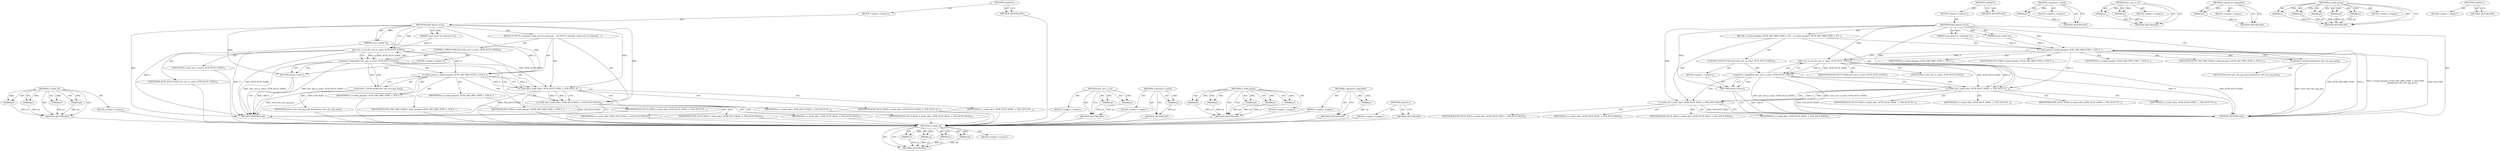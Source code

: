 digraph "&lt;global&gt;" {
vulnerable_78 [label=<(METHOD,ct_build_u8)>];
vulnerable_79 [label=<(PARAM,p1)>];
vulnerable_80 [label=<(PARAM,p2)>];
vulnerable_81 [label=<(PARAM,p3)>];
vulnerable_82 [label=<(PARAM,p4)>];
vulnerable_83 [label=<(BLOCK,&lt;empty&gt;,&lt;empty&gt;)>];
vulnerable_84 [label=<(METHOD_RETURN,ANY)>];
vulnerable_6 [label=<(METHOD,&lt;global&gt;)<SUB>1</SUB>>];
vulnerable_7 [label=<(BLOCK,&lt;empty&gt;,&lt;empty&gt;)<SUB>1</SUB>>];
vulnerable_8 [label=<(METHOD,build_l4proto_dccp)<SUB>1</SUB>>];
vulnerable_9 [label=<(PARAM,const struct nf_conntrack *ct)<SUB>1</SUB>>];
vulnerable_10 [label=<(PARAM,struct nethdr *n)<SUB>1</SUB>>];
vulnerable_11 [label=<(BLOCK,{
	ct_build_group(ct, ATTR_GRP_ORIG_PORT, n, NT...,{
	ct_build_group(ct, ATTR_GRP_ORIG_PORT, n, NT...)<SUB>2</SUB>>];
vulnerable_12 [label=<(ct_build_group,ct_build_group(ct, ATTR_GRP_ORIG_PORT, n, NTA_P...)<SUB>3</SUB>>];
vulnerable_13 [label=<(IDENTIFIER,ct,ct_build_group(ct, ATTR_GRP_ORIG_PORT, n, NTA_P...)<SUB>3</SUB>>];
vulnerable_14 [label=<(IDENTIFIER,ATTR_GRP_ORIG_PORT,ct_build_group(ct, ATTR_GRP_ORIG_PORT, n, NTA_P...)<SUB>3</SUB>>];
vulnerable_15 [label=<(IDENTIFIER,n,ct_build_group(ct, ATTR_GRP_ORIG_PORT, n, NTA_P...)<SUB>3</SUB>>];
vulnerable_16 [label=<(IDENTIFIER,NTA_PORT,ct_build_group(ct, ATTR_GRP_ORIG_PORT, n, NTA_P...)<SUB>3</SUB>>];
vulnerable_17 [label=<(&lt;operator&gt;.sizeOf,sizeof(struct nfct_attr_grp_port))<SUB>4</SUB>>];
vulnerable_18 [label=<(IDENTIFIER,struct nfct_attr_grp_port,sizeof(struct nfct_attr_grp_port))<SUB>4</SUB>>];
vulnerable_19 [label=<(CONTROL_STRUCTURE,IF,if (!nfct_attr_is_set(ct, ATTR_DCCP_STATE)))<SUB>5</SUB>>];
vulnerable_20 [label=<(&lt;operator&gt;.logicalNot,!nfct_attr_is_set(ct, ATTR_DCCP_STATE))<SUB>5</SUB>>];
vulnerable_21 [label=<(nfct_attr_is_set,nfct_attr_is_set(ct, ATTR_DCCP_STATE))<SUB>5</SUB>>];
vulnerable_22 [label=<(IDENTIFIER,ct,nfct_attr_is_set(ct, ATTR_DCCP_STATE))<SUB>5</SUB>>];
vulnerable_23 [label=<(IDENTIFIER,ATTR_DCCP_STATE,nfct_attr_is_set(ct, ATTR_DCCP_STATE))<SUB>5</SUB>>];
vulnerable_24 [label=<(BLOCK,&lt;empty&gt;,&lt;empty&gt;)<SUB>6</SUB>>];
vulnerable_25 [label=<(RETURN,return;,return;)<SUB>6</SUB>>];
vulnerable_26 [label=<(ct_build_u8,ct_build_u8(ct, ATTR_DCCP_STATE, n, NTA_DCCP_ST...)<SUB>8</SUB>>];
vulnerable_27 [label=<(IDENTIFIER,ct,ct_build_u8(ct, ATTR_DCCP_STATE, n, NTA_DCCP_ST...)<SUB>8</SUB>>];
vulnerable_28 [label=<(IDENTIFIER,ATTR_DCCP_STATE,ct_build_u8(ct, ATTR_DCCP_STATE, n, NTA_DCCP_ST...)<SUB>8</SUB>>];
vulnerable_29 [label=<(IDENTIFIER,n,ct_build_u8(ct, ATTR_DCCP_STATE, n, NTA_DCCP_ST...)<SUB>8</SUB>>];
vulnerable_30 [label=<(IDENTIFIER,NTA_DCCP_STATE,ct_build_u8(ct, ATTR_DCCP_STATE, n, NTA_DCCP_ST...)<SUB>8</SUB>>];
vulnerable_31 [label=<(ct_build_u8,ct_build_u8(ct, ATTR_DCCP_ROLE, n, NTA_DCCP_ROLE))<SUB>9</SUB>>];
vulnerable_32 [label=<(IDENTIFIER,ct,ct_build_u8(ct, ATTR_DCCP_ROLE, n, NTA_DCCP_ROLE))<SUB>9</SUB>>];
vulnerable_33 [label=<(IDENTIFIER,ATTR_DCCP_ROLE,ct_build_u8(ct, ATTR_DCCP_ROLE, n, NTA_DCCP_ROLE))<SUB>9</SUB>>];
vulnerable_34 [label=<(IDENTIFIER,n,ct_build_u8(ct, ATTR_DCCP_ROLE, n, NTA_DCCP_ROLE))<SUB>9</SUB>>];
vulnerable_35 [label=<(IDENTIFIER,NTA_DCCP_ROLE,ct_build_u8(ct, ATTR_DCCP_ROLE, n, NTA_DCCP_ROLE))<SUB>9</SUB>>];
vulnerable_36 [label=<(METHOD_RETURN,void)<SUB>1</SUB>>];
vulnerable_38 [label=<(METHOD_RETURN,ANY)<SUB>1</SUB>>];
vulnerable_65 [label=<(METHOD,&lt;operator&gt;.sizeOf)>];
vulnerable_66 [label=<(PARAM,p1)>];
vulnerable_67 [label=<(BLOCK,&lt;empty&gt;,&lt;empty&gt;)>];
vulnerable_68 [label=<(METHOD_RETURN,ANY)>];
vulnerable_73 [label=<(METHOD,nfct_attr_is_set)>];
vulnerable_74 [label=<(PARAM,p1)>];
vulnerable_75 [label=<(PARAM,p2)>];
vulnerable_76 [label=<(BLOCK,&lt;empty&gt;,&lt;empty&gt;)>];
vulnerable_77 [label=<(METHOD_RETURN,ANY)>];
vulnerable_69 [label=<(METHOD,&lt;operator&gt;.logicalNot)>];
vulnerable_70 [label=<(PARAM,p1)>];
vulnerable_71 [label=<(BLOCK,&lt;empty&gt;,&lt;empty&gt;)>];
vulnerable_72 [label=<(METHOD_RETURN,ANY)>];
vulnerable_57 [label=<(METHOD,ct_build_group)>];
vulnerable_58 [label=<(PARAM,p1)>];
vulnerable_59 [label=<(PARAM,p2)>];
vulnerable_60 [label=<(PARAM,p3)>];
vulnerable_61 [label=<(PARAM,p4)>];
vulnerable_62 [label=<(PARAM,p5)>];
vulnerable_63 [label=<(BLOCK,&lt;empty&gt;,&lt;empty&gt;)>];
vulnerable_64 [label=<(METHOD_RETURN,ANY)>];
vulnerable_51 [label=<(METHOD,&lt;global&gt;)<SUB>1</SUB>>];
vulnerable_52 [label=<(BLOCK,&lt;empty&gt;,&lt;empty&gt;)>];
vulnerable_53 [label=<(METHOD_RETURN,ANY)>];
fixed_78 [label=<(METHOD,ct_build_u8)>];
fixed_79 [label=<(PARAM,p1)>];
fixed_80 [label=<(PARAM,p2)>];
fixed_81 [label=<(PARAM,p3)>];
fixed_82 [label=<(PARAM,p4)>];
fixed_83 [label=<(BLOCK,&lt;empty&gt;,&lt;empty&gt;)>];
fixed_84 [label=<(METHOD_RETURN,ANY)>];
fixed_6 [label=<(METHOD,&lt;global&gt;)<SUB>1</SUB>>];
fixed_7 [label=<(BLOCK,&lt;empty&gt;,&lt;empty&gt;)<SUB>1</SUB>>];
fixed_8 [label=<(METHOD,build_l4proto_dccp)<SUB>1</SUB>>];
fixed_9 [label=<(PARAM,const struct nf_conntrack *ct)<SUB>1</SUB>>];
fixed_10 [label=<(PARAM,struct nethdr *n)<SUB>1</SUB>>];
fixed_11 [label=<(BLOCK,{
	/* DCCP is optional, make sure nf_conntrack_...,{
	/* DCCP is optional, make sure nf_conntrack_...)<SUB>2</SUB>>];
fixed_12 [label=<(CONTROL_STRUCTURE,IF,if (!nfct_attr_is_set(ct, ATTR_DCCP_STATE)))<SUB>4</SUB>>];
fixed_13 [label=<(&lt;operator&gt;.logicalNot,!nfct_attr_is_set(ct, ATTR_DCCP_STATE))<SUB>4</SUB>>];
fixed_14 [label=<(nfct_attr_is_set,nfct_attr_is_set(ct, ATTR_DCCP_STATE))<SUB>4</SUB>>];
fixed_15 [label=<(IDENTIFIER,ct,nfct_attr_is_set(ct, ATTR_DCCP_STATE))<SUB>4</SUB>>];
fixed_16 [label=<(IDENTIFIER,ATTR_DCCP_STATE,nfct_attr_is_set(ct, ATTR_DCCP_STATE))<SUB>4</SUB>>];
fixed_17 [label=<(BLOCK,&lt;empty&gt;,&lt;empty&gt;)<SUB>5</SUB>>];
fixed_18 [label=<(RETURN,return;,return;)<SUB>5</SUB>>];
fixed_19 [label=<(ct_build_group,ct_build_group(ct, ATTR_GRP_ORIG_PORT, n, NTA_P...)<SUB>7</SUB>>];
fixed_20 [label=<(IDENTIFIER,ct,ct_build_group(ct, ATTR_GRP_ORIG_PORT, n, NTA_P...)<SUB>7</SUB>>];
fixed_21 [label=<(IDENTIFIER,ATTR_GRP_ORIG_PORT,ct_build_group(ct, ATTR_GRP_ORIG_PORT, n, NTA_P...)<SUB>7</SUB>>];
fixed_22 [label=<(IDENTIFIER,n,ct_build_group(ct, ATTR_GRP_ORIG_PORT, n, NTA_P...)<SUB>7</SUB>>];
fixed_23 [label=<(IDENTIFIER,NTA_PORT,ct_build_group(ct, ATTR_GRP_ORIG_PORT, n, NTA_P...)<SUB>7</SUB>>];
fixed_24 [label=<(&lt;operator&gt;.sizeOf,sizeof(struct nfct_attr_grp_port))<SUB>8</SUB>>];
fixed_25 [label=<(IDENTIFIER,struct nfct_attr_grp_port,sizeof(struct nfct_attr_grp_port))<SUB>8</SUB>>];
fixed_26 [label=<(ct_build_u8,ct_build_u8(ct, ATTR_DCCP_STATE, n, NTA_DCCP_ST...)<SUB>9</SUB>>];
fixed_27 [label=<(IDENTIFIER,ct,ct_build_u8(ct, ATTR_DCCP_STATE, n, NTA_DCCP_ST...)<SUB>9</SUB>>];
fixed_28 [label=<(IDENTIFIER,ATTR_DCCP_STATE,ct_build_u8(ct, ATTR_DCCP_STATE, n, NTA_DCCP_ST...)<SUB>9</SUB>>];
fixed_29 [label=<(IDENTIFIER,n,ct_build_u8(ct, ATTR_DCCP_STATE, n, NTA_DCCP_ST...)<SUB>9</SUB>>];
fixed_30 [label=<(IDENTIFIER,NTA_DCCP_STATE,ct_build_u8(ct, ATTR_DCCP_STATE, n, NTA_DCCP_ST...)<SUB>9</SUB>>];
fixed_31 [label=<(ct_build_u8,ct_build_u8(ct, ATTR_DCCP_ROLE, n, NTA_DCCP_ROLE))<SUB>10</SUB>>];
fixed_32 [label=<(IDENTIFIER,ct,ct_build_u8(ct, ATTR_DCCP_ROLE, n, NTA_DCCP_ROLE))<SUB>10</SUB>>];
fixed_33 [label=<(IDENTIFIER,ATTR_DCCP_ROLE,ct_build_u8(ct, ATTR_DCCP_ROLE, n, NTA_DCCP_ROLE))<SUB>10</SUB>>];
fixed_34 [label=<(IDENTIFIER,n,ct_build_u8(ct, ATTR_DCCP_ROLE, n, NTA_DCCP_ROLE))<SUB>10</SUB>>];
fixed_35 [label=<(IDENTIFIER,NTA_DCCP_ROLE,ct_build_u8(ct, ATTR_DCCP_ROLE, n, NTA_DCCP_ROLE))<SUB>10</SUB>>];
fixed_36 [label=<(METHOD_RETURN,void)<SUB>1</SUB>>];
fixed_38 [label=<(METHOD_RETURN,ANY)<SUB>1</SUB>>];
fixed_61 [label=<(METHOD,nfct_attr_is_set)>];
fixed_62 [label=<(PARAM,p1)>];
fixed_63 [label=<(PARAM,p2)>];
fixed_64 [label=<(BLOCK,&lt;empty&gt;,&lt;empty&gt;)>];
fixed_65 [label=<(METHOD_RETURN,ANY)>];
fixed_74 [label=<(METHOD,&lt;operator&gt;.sizeOf)>];
fixed_75 [label=<(PARAM,p1)>];
fixed_76 [label=<(BLOCK,&lt;empty&gt;,&lt;empty&gt;)>];
fixed_77 [label=<(METHOD_RETURN,ANY)>];
fixed_66 [label=<(METHOD,ct_build_group)>];
fixed_67 [label=<(PARAM,p1)>];
fixed_68 [label=<(PARAM,p2)>];
fixed_69 [label=<(PARAM,p3)>];
fixed_70 [label=<(PARAM,p4)>];
fixed_71 [label=<(PARAM,p5)>];
fixed_72 [label=<(BLOCK,&lt;empty&gt;,&lt;empty&gt;)>];
fixed_73 [label=<(METHOD_RETURN,ANY)>];
fixed_57 [label=<(METHOD,&lt;operator&gt;.logicalNot)>];
fixed_58 [label=<(PARAM,p1)>];
fixed_59 [label=<(BLOCK,&lt;empty&gt;,&lt;empty&gt;)>];
fixed_60 [label=<(METHOD_RETURN,ANY)>];
fixed_51 [label=<(METHOD,&lt;global&gt;)<SUB>1</SUB>>];
fixed_52 [label=<(BLOCK,&lt;empty&gt;,&lt;empty&gt;)>];
fixed_53 [label=<(METHOD_RETURN,ANY)>];
vulnerable_78 -> vulnerable_79  [key=0, label="AST: "];
vulnerable_78 -> vulnerable_79  [key=1, label="DDG: "];
vulnerable_78 -> vulnerable_83  [key=0, label="AST: "];
vulnerable_78 -> vulnerable_80  [key=0, label="AST: "];
vulnerable_78 -> vulnerable_80  [key=1, label="DDG: "];
vulnerable_78 -> vulnerable_84  [key=0, label="AST: "];
vulnerable_78 -> vulnerable_84  [key=1, label="CFG: "];
vulnerable_78 -> vulnerable_81  [key=0, label="AST: "];
vulnerable_78 -> vulnerable_81  [key=1, label="DDG: "];
vulnerable_78 -> vulnerable_82  [key=0, label="AST: "];
vulnerable_78 -> vulnerable_82  [key=1, label="DDG: "];
vulnerable_79 -> vulnerable_84  [key=0, label="DDG: p1"];
vulnerable_80 -> vulnerable_84  [key=0, label="DDG: p2"];
vulnerable_81 -> vulnerable_84  [key=0, label="DDG: p3"];
vulnerable_82 -> vulnerable_84  [key=0, label="DDG: p4"];
vulnerable_6 -> vulnerable_7  [key=0, label="AST: "];
vulnerable_6 -> vulnerable_38  [key=0, label="AST: "];
vulnerable_6 -> vulnerable_38  [key=1, label="CFG: "];
vulnerable_7 -> vulnerable_8  [key=0, label="AST: "];
vulnerable_8 -> vulnerable_9  [key=0, label="AST: "];
vulnerable_8 -> vulnerable_9  [key=1, label="DDG: "];
vulnerable_8 -> vulnerable_10  [key=0, label="AST: "];
vulnerable_8 -> vulnerable_10  [key=1, label="DDG: "];
vulnerable_8 -> vulnerable_11  [key=0, label="AST: "];
vulnerable_8 -> vulnerable_36  [key=0, label="AST: "];
vulnerable_8 -> vulnerable_17  [key=0, label="CFG: "];
vulnerable_8 -> vulnerable_12  [key=0, label="DDG: "];
vulnerable_8 -> vulnerable_26  [key=0, label="DDG: "];
vulnerable_8 -> vulnerable_31  [key=0, label="DDG: "];
vulnerable_8 -> vulnerable_25  [key=0, label="DDG: "];
vulnerable_8 -> vulnerable_21  [key=0, label="DDG: "];
vulnerable_9 -> vulnerable_12  [key=0, label="DDG: ct"];
vulnerable_10 -> vulnerable_12  [key=0, label="DDG: n"];
vulnerable_11 -> vulnerable_12  [key=0, label="AST: "];
vulnerable_11 -> vulnerable_19  [key=0, label="AST: "];
vulnerable_11 -> vulnerable_26  [key=0, label="AST: "];
vulnerable_11 -> vulnerable_31  [key=0, label="AST: "];
vulnerable_12 -> vulnerable_13  [key=0, label="AST: "];
vulnerable_12 -> vulnerable_14  [key=0, label="AST: "];
vulnerable_12 -> vulnerable_15  [key=0, label="AST: "];
vulnerable_12 -> vulnerable_16  [key=0, label="AST: "];
vulnerable_12 -> vulnerable_17  [key=0, label="AST: "];
vulnerable_12 -> vulnerable_21  [key=0, label="CFG: "];
vulnerable_12 -> vulnerable_21  [key=1, label="DDG: ct"];
vulnerable_12 -> vulnerable_36  [key=0, label="DDG: ATTR_GRP_ORIG_PORT"];
vulnerable_12 -> vulnerable_36  [key=1, label="DDG: n"];
vulnerable_12 -> vulnerable_36  [key=2, label="DDG: ct_build_group(ct, ATTR_GRP_ORIG_PORT, n, NTA_PORT,
		      sizeof(struct nfct_attr_grp_port))"];
vulnerable_12 -> vulnerable_36  [key=3, label="DDG: NTA_PORT"];
vulnerable_12 -> vulnerable_26  [key=0, label="DDG: n"];
vulnerable_17 -> vulnerable_18  [key=0, label="AST: "];
vulnerable_17 -> vulnerable_12  [key=0, label="CFG: "];
vulnerable_17 -> vulnerable_36  [key=0, label="DDG: struct nfct_attr_grp_port"];
vulnerable_19 -> vulnerable_20  [key=0, label="AST: "];
vulnerable_19 -> vulnerable_24  [key=0, label="AST: "];
vulnerable_20 -> vulnerable_21  [key=0, label="AST: "];
vulnerable_20 -> vulnerable_25  [key=0, label="CFG: "];
vulnerable_20 -> vulnerable_25  [key=1, label="CDG: "];
vulnerable_20 -> vulnerable_26  [key=0, label="CFG: "];
vulnerable_20 -> vulnerable_26  [key=1, label="CDG: "];
vulnerable_20 -> vulnerable_36  [key=0, label="DDG: nfct_attr_is_set(ct, ATTR_DCCP_STATE)"];
vulnerable_20 -> vulnerable_36  [key=1, label="DDG: !nfct_attr_is_set(ct, ATTR_DCCP_STATE)"];
vulnerable_20 -> vulnerable_31  [key=0, label="CDG: "];
vulnerable_21 -> vulnerable_22  [key=0, label="AST: "];
vulnerable_21 -> vulnerable_23  [key=0, label="AST: "];
vulnerable_21 -> vulnerable_20  [key=0, label="CFG: "];
vulnerable_21 -> vulnerable_20  [key=1, label="DDG: ct"];
vulnerable_21 -> vulnerable_20  [key=2, label="DDG: ATTR_DCCP_STATE"];
vulnerable_21 -> vulnerable_36  [key=0, label="DDG: ct"];
vulnerable_21 -> vulnerable_36  [key=1, label="DDG: ATTR_DCCP_STATE"];
vulnerable_21 -> vulnerable_26  [key=0, label="DDG: ct"];
vulnerable_21 -> vulnerable_26  [key=1, label="DDG: ATTR_DCCP_STATE"];
vulnerable_24 -> vulnerable_25  [key=0, label="AST: "];
vulnerable_25 -> vulnerable_36  [key=0, label="CFG: "];
vulnerable_25 -> vulnerable_36  [key=1, label="DDG: &lt;RET&gt;"];
vulnerable_26 -> vulnerable_27  [key=0, label="AST: "];
vulnerable_26 -> vulnerable_28  [key=0, label="AST: "];
vulnerable_26 -> vulnerable_29  [key=0, label="AST: "];
vulnerable_26 -> vulnerable_30  [key=0, label="AST: "];
vulnerable_26 -> vulnerable_31  [key=0, label="CFG: "];
vulnerable_26 -> vulnerable_31  [key=1, label="DDG: ct"];
vulnerable_26 -> vulnerable_31  [key=2, label="DDG: n"];
vulnerable_26 -> vulnerable_36  [key=0, label="DDG: NTA_DCCP_STATE"];
vulnerable_31 -> vulnerable_32  [key=0, label="AST: "];
vulnerable_31 -> vulnerable_33  [key=0, label="AST: "];
vulnerable_31 -> vulnerable_34  [key=0, label="AST: "];
vulnerable_31 -> vulnerable_35  [key=0, label="AST: "];
vulnerable_31 -> vulnerable_36  [key=0, label="CFG: "];
vulnerable_31 -> vulnerable_36  [key=1, label="DDG: NTA_DCCP_ROLE"];
vulnerable_65 -> vulnerable_66  [key=0, label="AST: "];
vulnerable_65 -> vulnerable_66  [key=1, label="DDG: "];
vulnerable_65 -> vulnerable_67  [key=0, label="AST: "];
vulnerable_65 -> vulnerable_68  [key=0, label="AST: "];
vulnerable_65 -> vulnerable_68  [key=1, label="CFG: "];
vulnerable_66 -> vulnerable_68  [key=0, label="DDG: p1"];
vulnerable_73 -> vulnerable_74  [key=0, label="AST: "];
vulnerable_73 -> vulnerable_74  [key=1, label="DDG: "];
vulnerable_73 -> vulnerable_76  [key=0, label="AST: "];
vulnerable_73 -> vulnerable_75  [key=0, label="AST: "];
vulnerable_73 -> vulnerable_75  [key=1, label="DDG: "];
vulnerable_73 -> vulnerable_77  [key=0, label="AST: "];
vulnerable_73 -> vulnerable_77  [key=1, label="CFG: "];
vulnerable_74 -> vulnerable_77  [key=0, label="DDG: p1"];
vulnerable_75 -> vulnerable_77  [key=0, label="DDG: p2"];
vulnerable_69 -> vulnerable_70  [key=0, label="AST: "];
vulnerable_69 -> vulnerable_70  [key=1, label="DDG: "];
vulnerable_69 -> vulnerable_71  [key=0, label="AST: "];
vulnerable_69 -> vulnerable_72  [key=0, label="AST: "];
vulnerable_69 -> vulnerable_72  [key=1, label="CFG: "];
vulnerable_70 -> vulnerable_72  [key=0, label="DDG: p1"];
vulnerable_57 -> vulnerable_58  [key=0, label="AST: "];
vulnerable_57 -> vulnerable_58  [key=1, label="DDG: "];
vulnerable_57 -> vulnerable_63  [key=0, label="AST: "];
vulnerable_57 -> vulnerable_59  [key=0, label="AST: "];
vulnerable_57 -> vulnerable_59  [key=1, label="DDG: "];
vulnerable_57 -> vulnerable_64  [key=0, label="AST: "];
vulnerable_57 -> vulnerable_64  [key=1, label="CFG: "];
vulnerable_57 -> vulnerable_60  [key=0, label="AST: "];
vulnerable_57 -> vulnerable_60  [key=1, label="DDG: "];
vulnerable_57 -> vulnerable_61  [key=0, label="AST: "];
vulnerable_57 -> vulnerable_61  [key=1, label="DDG: "];
vulnerable_57 -> vulnerable_62  [key=0, label="AST: "];
vulnerable_57 -> vulnerable_62  [key=1, label="DDG: "];
vulnerable_58 -> vulnerable_64  [key=0, label="DDG: p1"];
vulnerable_59 -> vulnerable_64  [key=0, label="DDG: p2"];
vulnerable_60 -> vulnerable_64  [key=0, label="DDG: p3"];
vulnerable_61 -> vulnerable_64  [key=0, label="DDG: p4"];
vulnerable_62 -> vulnerable_64  [key=0, label="DDG: p5"];
vulnerable_51 -> vulnerable_52  [key=0, label="AST: "];
vulnerable_51 -> vulnerable_53  [key=0, label="AST: "];
vulnerable_51 -> vulnerable_53  [key=1, label="CFG: "];
fixed_78 -> fixed_79  [key=0, label="AST: "];
fixed_78 -> fixed_79  [key=1, label="DDG: "];
fixed_78 -> fixed_83  [key=0, label="AST: "];
fixed_78 -> fixed_80  [key=0, label="AST: "];
fixed_78 -> fixed_80  [key=1, label="DDG: "];
fixed_78 -> fixed_84  [key=0, label="AST: "];
fixed_78 -> fixed_84  [key=1, label="CFG: "];
fixed_78 -> fixed_81  [key=0, label="AST: "];
fixed_78 -> fixed_81  [key=1, label="DDG: "];
fixed_78 -> fixed_82  [key=0, label="AST: "];
fixed_78 -> fixed_82  [key=1, label="DDG: "];
fixed_79 -> fixed_84  [key=0, label="DDG: p1"];
fixed_80 -> fixed_84  [key=0, label="DDG: p2"];
fixed_81 -> fixed_84  [key=0, label="DDG: p3"];
fixed_82 -> fixed_84  [key=0, label="DDG: p4"];
fixed_83 -> vulnerable_78  [key=0];
fixed_84 -> vulnerable_78  [key=0];
fixed_6 -> fixed_7  [key=0, label="AST: "];
fixed_6 -> fixed_38  [key=0, label="AST: "];
fixed_6 -> fixed_38  [key=1, label="CFG: "];
fixed_7 -> fixed_8  [key=0, label="AST: "];
fixed_8 -> fixed_9  [key=0, label="AST: "];
fixed_8 -> fixed_9  [key=1, label="DDG: "];
fixed_8 -> fixed_10  [key=0, label="AST: "];
fixed_8 -> fixed_10  [key=1, label="DDG: "];
fixed_8 -> fixed_11  [key=0, label="AST: "];
fixed_8 -> fixed_36  [key=0, label="AST: "];
fixed_8 -> fixed_14  [key=0, label="CFG: "];
fixed_8 -> fixed_14  [key=1, label="DDG: "];
fixed_8 -> fixed_19  [key=0, label="DDG: "];
fixed_8 -> fixed_26  [key=0, label="DDG: "];
fixed_8 -> fixed_31  [key=0, label="DDG: "];
fixed_8 -> fixed_18  [key=0, label="DDG: "];
fixed_9 -> fixed_14  [key=0, label="DDG: ct"];
fixed_10 -> fixed_36  [key=0, label="DDG: n"];
fixed_10 -> fixed_19  [key=0, label="DDG: n"];
fixed_11 -> fixed_12  [key=0, label="AST: "];
fixed_11 -> fixed_19  [key=0, label="AST: "];
fixed_11 -> fixed_26  [key=0, label="AST: "];
fixed_11 -> fixed_31  [key=0, label="AST: "];
fixed_12 -> fixed_13  [key=0, label="AST: "];
fixed_12 -> fixed_17  [key=0, label="AST: "];
fixed_13 -> fixed_14  [key=0, label="AST: "];
fixed_13 -> fixed_18  [key=0, label="CFG: "];
fixed_13 -> fixed_18  [key=1, label="CDG: "];
fixed_13 -> fixed_24  [key=0, label="CFG: "];
fixed_13 -> fixed_24  [key=1, label="CDG: "];
fixed_13 -> fixed_36  [key=0, label="DDG: nfct_attr_is_set(ct, ATTR_DCCP_STATE)"];
fixed_13 -> fixed_36  [key=1, label="DDG: !nfct_attr_is_set(ct, ATTR_DCCP_STATE)"];
fixed_13 -> fixed_26  [key=0, label="CDG: "];
fixed_13 -> fixed_19  [key=0, label="CDG: "];
fixed_13 -> fixed_31  [key=0, label="CDG: "];
fixed_14 -> fixed_15  [key=0, label="AST: "];
fixed_14 -> fixed_16  [key=0, label="AST: "];
fixed_14 -> fixed_13  [key=0, label="CFG: "];
fixed_14 -> fixed_13  [key=1, label="DDG: ct"];
fixed_14 -> fixed_13  [key=2, label="DDG: ATTR_DCCP_STATE"];
fixed_14 -> fixed_36  [key=0, label="DDG: ct"];
fixed_14 -> fixed_36  [key=1, label="DDG: ATTR_DCCP_STATE"];
fixed_14 -> fixed_19  [key=0, label="DDG: ct"];
fixed_14 -> fixed_26  [key=0, label="DDG: ATTR_DCCP_STATE"];
fixed_15 -> vulnerable_78  [key=0];
fixed_16 -> vulnerable_78  [key=0];
fixed_17 -> fixed_18  [key=0, label="AST: "];
fixed_18 -> fixed_36  [key=0, label="CFG: "];
fixed_18 -> fixed_36  [key=1, label="DDG: &lt;RET&gt;"];
fixed_19 -> fixed_20  [key=0, label="AST: "];
fixed_19 -> fixed_21  [key=0, label="AST: "];
fixed_19 -> fixed_22  [key=0, label="AST: "];
fixed_19 -> fixed_23  [key=0, label="AST: "];
fixed_19 -> fixed_24  [key=0, label="AST: "];
fixed_19 -> fixed_26  [key=0, label="CFG: "];
fixed_19 -> fixed_26  [key=1, label="DDG: ct"];
fixed_19 -> fixed_26  [key=2, label="DDG: n"];
fixed_19 -> fixed_36  [key=0, label="DDG: NTA_PORT"];
fixed_20 -> vulnerable_78  [key=0];
fixed_21 -> vulnerable_78  [key=0];
fixed_22 -> vulnerable_78  [key=0];
fixed_23 -> vulnerable_78  [key=0];
fixed_24 -> fixed_25  [key=0, label="AST: "];
fixed_24 -> fixed_19  [key=0, label="CFG: "];
fixed_24 -> fixed_36  [key=0, label="DDG: struct nfct_attr_grp_port"];
fixed_25 -> vulnerable_78  [key=0];
fixed_26 -> fixed_27  [key=0, label="AST: "];
fixed_26 -> fixed_28  [key=0, label="AST: "];
fixed_26 -> fixed_29  [key=0, label="AST: "];
fixed_26 -> fixed_30  [key=0, label="AST: "];
fixed_26 -> fixed_31  [key=0, label="CFG: "];
fixed_26 -> fixed_31  [key=1, label="DDG: ct"];
fixed_26 -> fixed_31  [key=2, label="DDG: n"];
fixed_26 -> fixed_36  [key=0, label="DDG: NTA_DCCP_STATE"];
fixed_27 -> vulnerable_78  [key=0];
fixed_28 -> vulnerable_78  [key=0];
fixed_29 -> vulnerable_78  [key=0];
fixed_30 -> vulnerable_78  [key=0];
fixed_31 -> fixed_32  [key=0, label="AST: "];
fixed_31 -> fixed_33  [key=0, label="AST: "];
fixed_31 -> fixed_34  [key=0, label="AST: "];
fixed_31 -> fixed_35  [key=0, label="AST: "];
fixed_31 -> fixed_36  [key=0, label="CFG: "];
fixed_31 -> fixed_36  [key=1, label="DDG: NTA_DCCP_ROLE"];
fixed_32 -> vulnerable_78  [key=0];
fixed_33 -> vulnerable_78  [key=0];
fixed_34 -> vulnerable_78  [key=0];
fixed_35 -> vulnerable_78  [key=0];
fixed_36 -> vulnerable_78  [key=0];
fixed_38 -> vulnerable_78  [key=0];
fixed_61 -> fixed_62  [key=0, label="AST: "];
fixed_61 -> fixed_62  [key=1, label="DDG: "];
fixed_61 -> fixed_64  [key=0, label="AST: "];
fixed_61 -> fixed_63  [key=0, label="AST: "];
fixed_61 -> fixed_63  [key=1, label="DDG: "];
fixed_61 -> fixed_65  [key=0, label="AST: "];
fixed_61 -> fixed_65  [key=1, label="CFG: "];
fixed_62 -> fixed_65  [key=0, label="DDG: p1"];
fixed_63 -> fixed_65  [key=0, label="DDG: p2"];
fixed_64 -> vulnerable_78  [key=0];
fixed_65 -> vulnerable_78  [key=0];
fixed_74 -> fixed_75  [key=0, label="AST: "];
fixed_74 -> fixed_75  [key=1, label="DDG: "];
fixed_74 -> fixed_76  [key=0, label="AST: "];
fixed_74 -> fixed_77  [key=0, label="AST: "];
fixed_74 -> fixed_77  [key=1, label="CFG: "];
fixed_75 -> fixed_77  [key=0, label="DDG: p1"];
fixed_76 -> vulnerable_78  [key=0];
fixed_77 -> vulnerable_78  [key=0];
fixed_66 -> fixed_67  [key=0, label="AST: "];
fixed_66 -> fixed_67  [key=1, label="DDG: "];
fixed_66 -> fixed_72  [key=0, label="AST: "];
fixed_66 -> fixed_68  [key=0, label="AST: "];
fixed_66 -> fixed_68  [key=1, label="DDG: "];
fixed_66 -> fixed_73  [key=0, label="AST: "];
fixed_66 -> fixed_73  [key=1, label="CFG: "];
fixed_66 -> fixed_69  [key=0, label="AST: "];
fixed_66 -> fixed_69  [key=1, label="DDG: "];
fixed_66 -> fixed_70  [key=0, label="AST: "];
fixed_66 -> fixed_70  [key=1, label="DDG: "];
fixed_66 -> fixed_71  [key=0, label="AST: "];
fixed_66 -> fixed_71  [key=1, label="DDG: "];
fixed_67 -> fixed_73  [key=0, label="DDG: p1"];
fixed_68 -> fixed_73  [key=0, label="DDG: p2"];
fixed_69 -> fixed_73  [key=0, label="DDG: p3"];
fixed_70 -> fixed_73  [key=0, label="DDG: p4"];
fixed_71 -> fixed_73  [key=0, label="DDG: p5"];
fixed_72 -> vulnerable_78  [key=0];
fixed_73 -> vulnerable_78  [key=0];
fixed_57 -> fixed_58  [key=0, label="AST: "];
fixed_57 -> fixed_58  [key=1, label="DDG: "];
fixed_57 -> fixed_59  [key=0, label="AST: "];
fixed_57 -> fixed_60  [key=0, label="AST: "];
fixed_57 -> fixed_60  [key=1, label="CFG: "];
fixed_58 -> fixed_60  [key=0, label="DDG: p1"];
fixed_59 -> vulnerable_78  [key=0];
fixed_60 -> vulnerable_78  [key=0];
fixed_51 -> fixed_52  [key=0, label="AST: "];
fixed_51 -> fixed_53  [key=0, label="AST: "];
fixed_51 -> fixed_53  [key=1, label="CFG: "];
fixed_52 -> vulnerable_78  [key=0];
fixed_53 -> vulnerable_78  [key=0];
}
